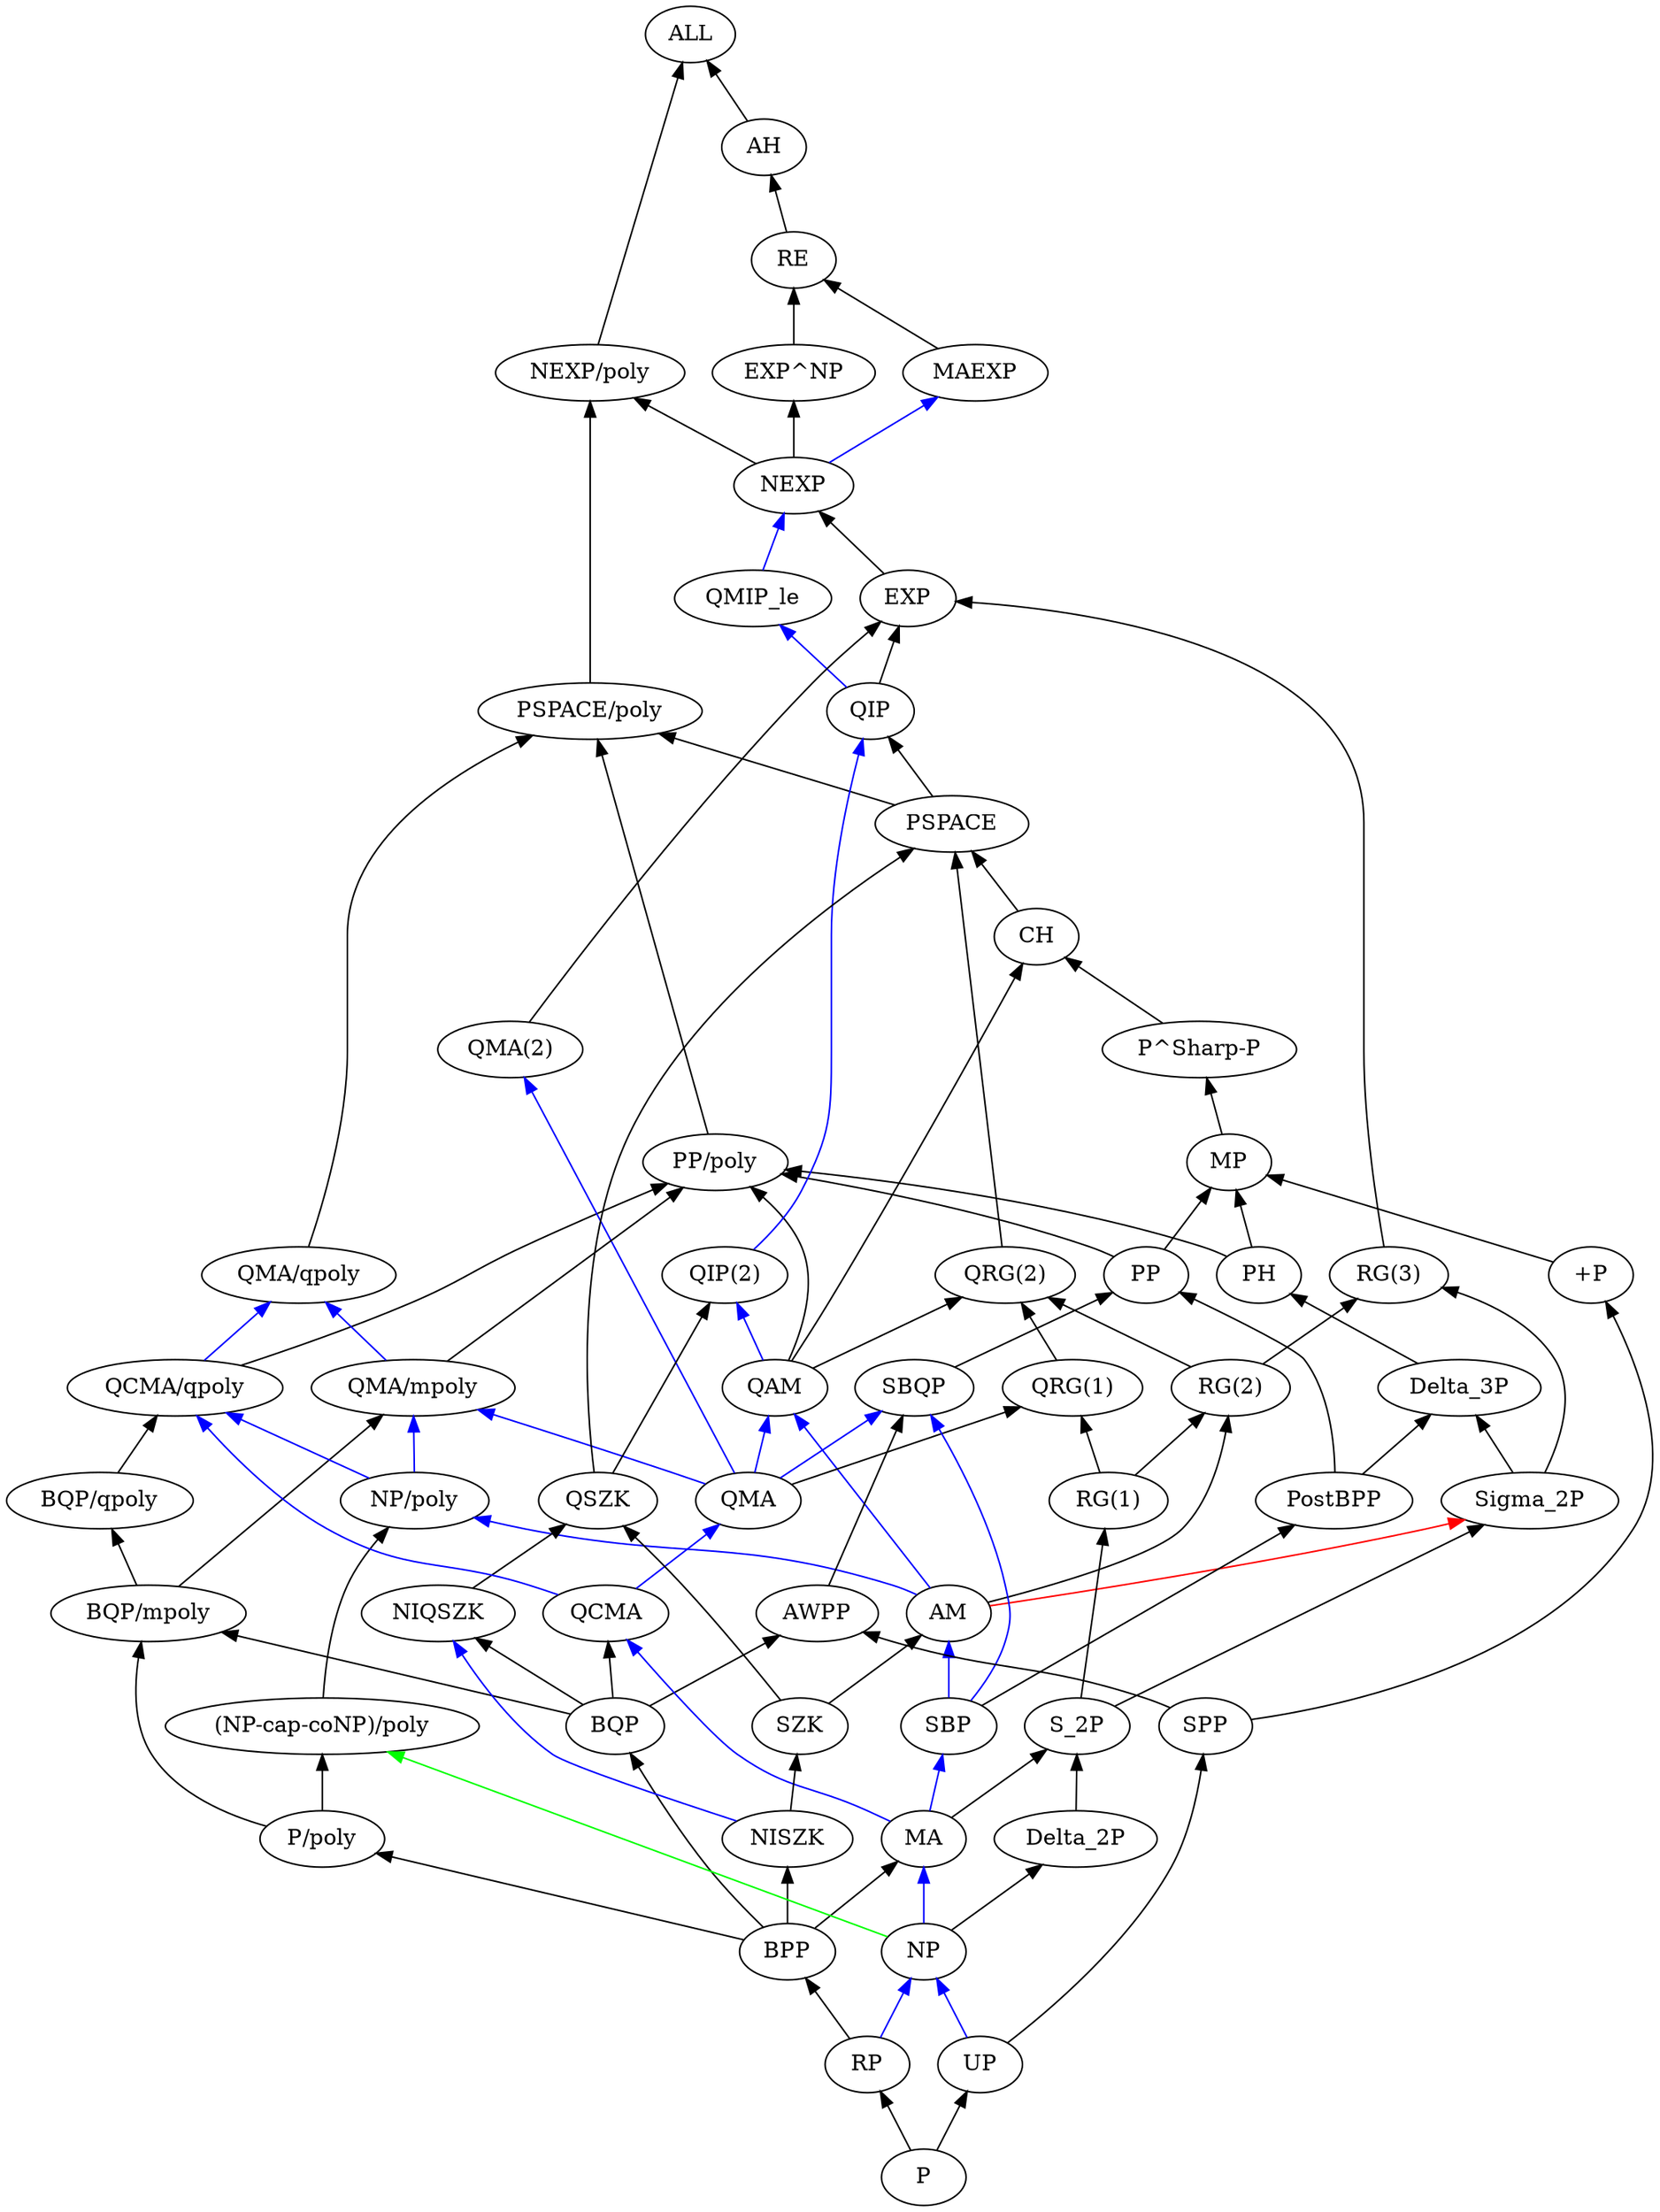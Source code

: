 digraph G {
    bgcolor=white;
    rankdir=BT;
    node [color=black,fontcolor=black];
    1 [label="(NP-cap-coNP)/poly",id="Tnode1"];
    2 [label="+P",id="Tnode2"];
    3 [label="AH",id="Tnode3"];
    4 [label="ALL",id="Tnode4"];
    5 [label="AM",id="Tnode5"];
    6 [label="AWPP",id="Tnode6"];
    7 [label="BPP",id="Tnode7"];
    8 [label="BQP",id="Tnode8"];
    9 [label="BQP/mpoly",id="Tnode9"];
    10 [label="BQP/qpoly",id="Tnode10"];
    11 [label="CH",id="Tnode11"];
    12 [label="Delta_2P",id="Tnode12"];
    13 [label="Delta_3P",id="Tnode13"];
    14 [label="EXP",id="Tnode14"];
    15 [label="EXP^NP",id="Tnode15"];
    16 [label="MA",id="Tnode16"];
    17 [label="MAEXP",id="Tnode17"];
    18 [label="MP",id="Tnode18"];
    19 [label="NEXP",id="Tnode19"];
    20 [label="NEXP/poly",id="Tnode20"];
    21 [label="NIQSZK",id="Tnode21"];
    22 [label="NISZK",id="Tnode22"];
    23 [label="NP",id="Tnode23"];
    24 [label="NP/poly",id="Tnode24"];
    25 [label="P",id="Tnode25"];
    26 [label="P/poly",id="Tnode26"];
    27 [label="PH",id="Tnode27"];
    28 [label="PP",id="Tnode28"];
    29 [label="PP/poly",id="Tnode29"];
    30 [label="PSPACE",id="Tnode30"];
    31 [label="PSPACE/poly",id="Tnode31"];
    32 [label="P^Sharp-P",id="Tnode32"];
    33 [label="PostBPP",id="Tnode33"];
    34 [label="QAM",id="Tnode34"];
    35 [label="QCMA",id="Tnode35"];
    36 [label="QCMA/qpoly",id="Tnode36"];
    37 [label="QIP",id="Tnode37"];
    38 [label="QIP(2)",id="Tnode38"];
    39 [label="QMA",id="Tnode39"];
    40 [label="QMA(2)",id="Tnode40"];
    41 [label="QMA/mpoly",id="Tnode41"];
    42 [label="QMA/qpoly",id="Tnode42"];
    43 [label="QMIP_le",id="Tnode43"];
    44 [label="QRG(1)",id="Tnode44"];
    45 [label="QRG(2)",id="Tnode45"];
    46 [label="QSZK",id="Tnode46"];
    47 [label="RE",id="Tnode47"];
    48 [label="RG(1)",id="Tnode48"];
    49 [label="RG(2)",id="Tnode49"];
    50 [label="RG(3)",id="Tnode50"];
    51 [label="RP",id="Tnode51"];
    52 [label="SBP",id="Tnode52"];
    53 [label="SBQP",id="Tnode53"];
    54 [label="SPP",id="Tnode54"];
    55 [label="SZK",id="Tnode55"];
    56 [label="S_2P",id="Tnode56"];
    57 [label="Sigma_2P",id="Tnode57"];
    58 [label="UP",id="Tnode58"];
    21 -> 46 [color=black];
    45 -> 30 [color=black];
    52 -> 33 [color=black];
    52 -> 5 [color=blue];
    52 -> 53 [color=blue];
    11 -> 30 [color=black];
    43 -> 19 [color=blue];
    17 -> 47 [color=black];
    41 -> 29 [color=black];
    41 -> 42 [color=blue];
    42 -> 31 [color=black];
    33 -> 28 [color=black];
    33 -> 13 [color=black];
    28 -> 29 [color=black];
    28 -> 18 [color=black];
    7 -> 16 [color=black];
    7 -> 8 [color=black];
    7 -> 22 [color=black];
    7 -> 26 [color=black];
    18 -> 32 [color=black];
    1 -> 24 [color=black];
    23 -> 12 [color=black];
    23 -> 16 [color=blue];
    23 -> 1 [color=green];
    58 -> 54 [color=black];
    58 -> 23 [color=blue];
    14 -> 19 [color=black];
    36 -> 29 [color=black];
    36 -> 42 [color=blue];
    32 -> 11 [color=black];
    20 -> 4 [color=black];
    54 -> 2 [color=black];
    54 -> 6 [color=black];
    29 -> 31 [color=black];
    12 -> 56 [color=black];
    15 -> 47 [color=black];
    16 -> 56 [color=black];
    16 -> 35 [color=blue];
    16 -> 52 [color=blue];
    10 -> 36 [color=black];
    40 -> 14 [color=black];
    44 -> 45 [color=black];
    2 -> 18 [color=black];
    46 -> 38 [color=black];
    46 -> 30 [color=black];
    53 -> 28 [color=black];
    56 -> 48 [color=black];
    56 -> 57 [color=black];
    47 -> 3 [color=black];
    38 -> 37 [color=blue];
    31 -> 20 [color=black];
    22 -> 55 [color=black];
    22 -> 21 [color=blue];
    26 -> 9 [color=black];
    26 -> 1 [color=black];
    27 -> 29 [color=black];
    27 -> 18 [color=black];
    5 -> 49 [color=black];
    5 -> 24 [color=blue];
    5 -> 34 [color=blue];
    5 -> 57 [color=red];
    57 -> 50 [color=black];
    57 -> 13 [color=black];
    39 -> 44 [color=black];
    39 -> 41 [color=blue];
    39 -> 40 [color=blue];
    39 -> 53 [color=blue];
    39 -> 34 [color=blue];
    50 -> 14 [color=black];
    6 -> 53 [color=black];
    30 -> 37 [color=black];
    30 -> 31 [color=black];
    8 -> 35 [color=black];
    8 -> 21 [color=black];
    8 -> 9 [color=black];
    8 -> 6 [color=black];
    35 -> 36 [color=blue];
    35 -> 39 [color=blue];
    19 -> 20 [color=black];
    19 -> 15 [color=black];
    19 -> 17 [color=blue];
    48 -> 44 [color=black];
    48 -> 49 [color=black];
    37 -> 14 [color=black];
    37 -> 43 [color=blue];
    9 -> 41 [color=black];
    9 -> 10 [color=black];
    49 -> 50 [color=black];
    49 -> 45 [color=black];
    34 -> 29 [color=black];
    34 -> 45 [color=black];
    34 -> 11 [color=black];
    34 -> 38 [color=blue];
    55 -> 5 [color=black];
    55 -> 46 [color=black];
    3 -> 4 [color=black];
    13 -> 27 [color=black];
    25 -> 51 [color=black];
    25 -> 58 [color=black];
    24 -> 41 [color=blue];
    24 -> 36 [color=blue];
    51 -> 7 [color=black];
    51 -> 23 [color=blue];
}